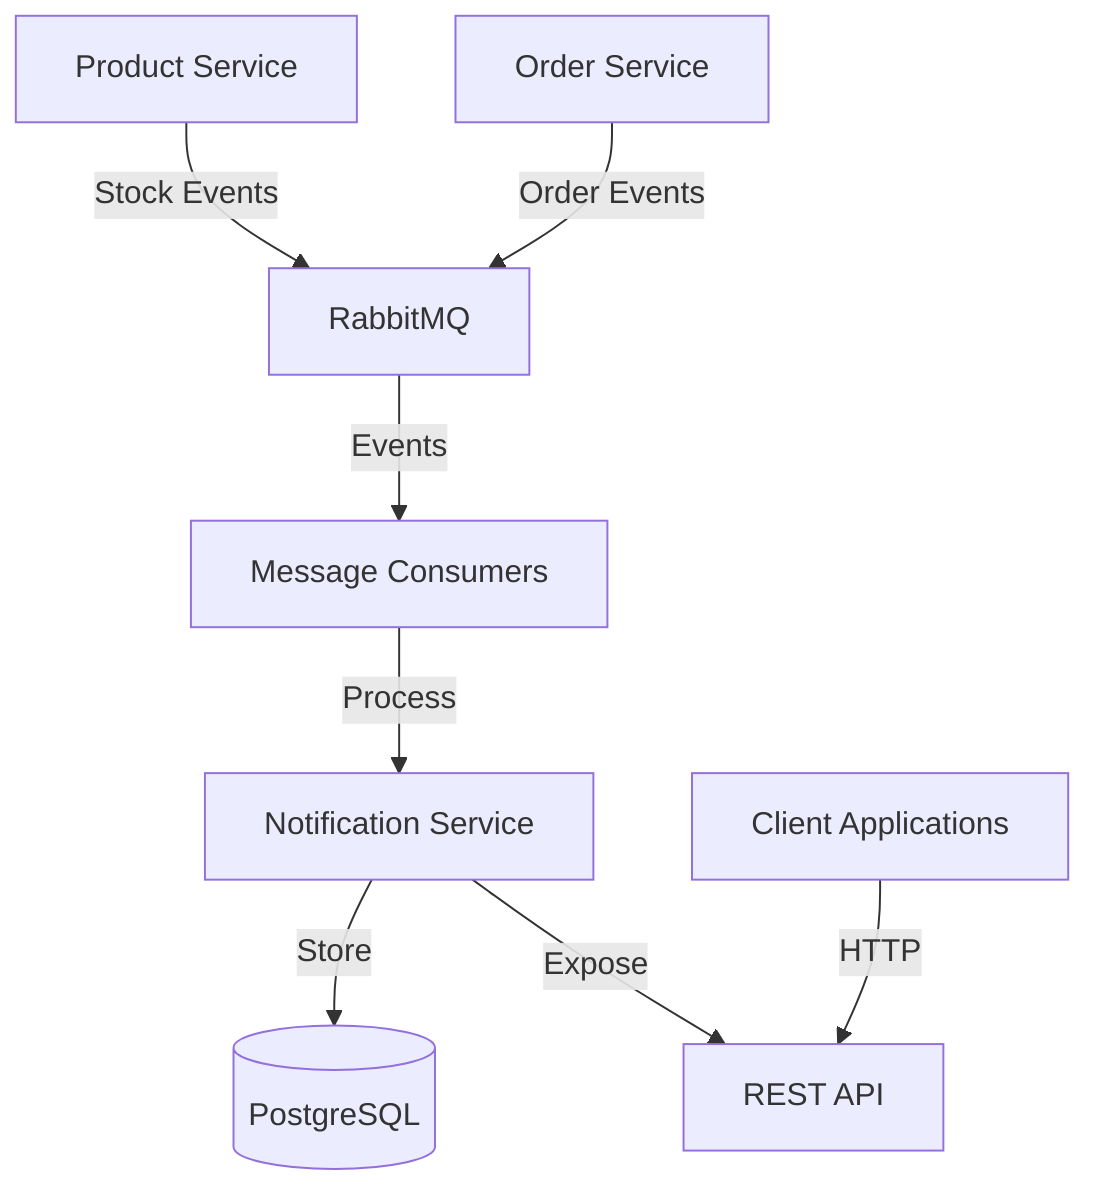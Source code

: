 flowchart TB
    ProductService[Product Service]
    OrderService[Order Service]
    RabbitMQ[RabbitMQ]
    Consumers[Message Consumers]
    NotificationService[Notification Service]
    DB[(PostgreSQL)]
    API[REST API]
    
    ProductService -->|Stock Events| RabbitMQ
    OrderService -->|Order Events| RabbitMQ
    RabbitMQ -->|Events| Consumers
    Consumers -->|Process| NotificationService
    NotificationService -->|Store| DB
    NotificationService -->|Expose| API
    Client[Client Applications] -->|HTTP| API